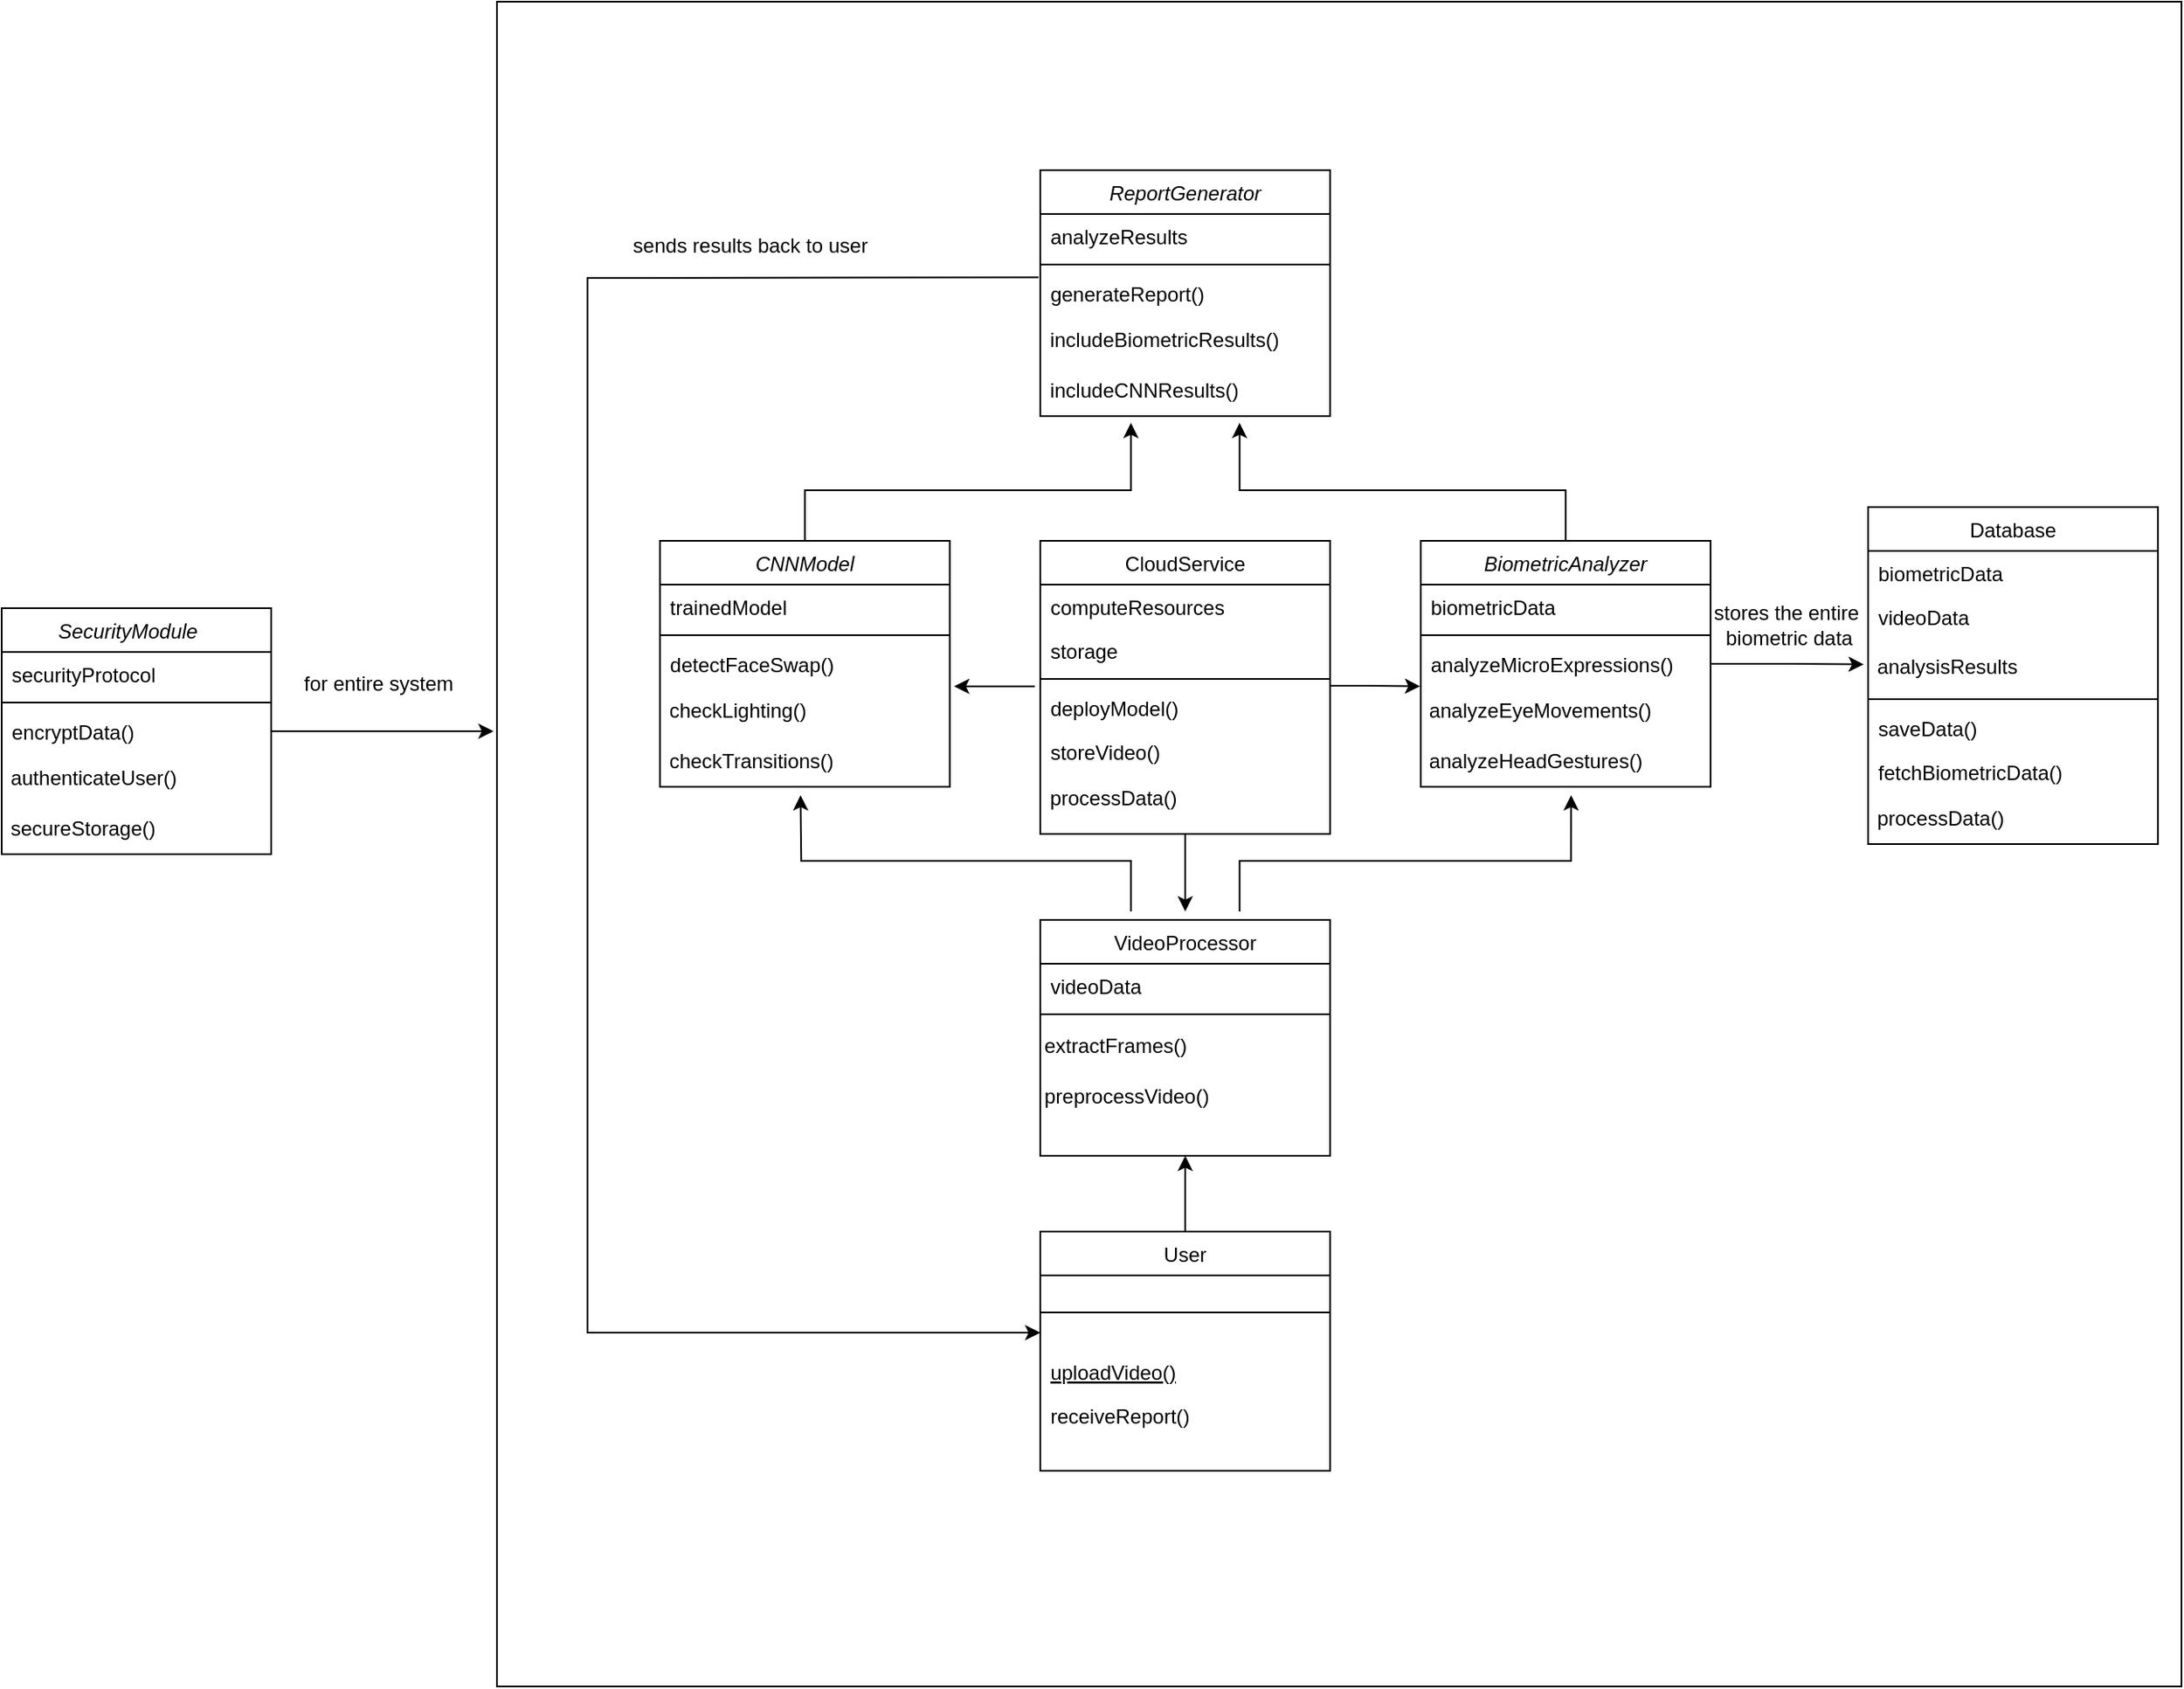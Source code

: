 <mxfile version="24.7.16">
  <diagram id="C5RBs43oDa-KdzZeNtuy" name="Page-1">
    <mxGraphModel dx="1562" dy="825" grid="1" gridSize="10" guides="1" tooltips="1" connect="1" arrows="1" fold="1" page="1" pageScale="1" pageWidth="827" pageHeight="1169" math="0" shadow="0">
      <root>
        <mxCell id="WIyWlLk6GJQsqaUBKTNV-0" />
        <mxCell id="WIyWlLk6GJQsqaUBKTNV-1" parent="WIyWlLk6GJQsqaUBKTNV-0" />
        <mxCell id="MHBm8kZctKeyKBgKqqyi-21" value="SecurityModule   " style="swimlane;fontStyle=2;align=center;verticalAlign=top;childLayout=stackLayout;horizontal=1;startSize=26;horizontalStack=0;resizeParent=1;resizeLast=0;collapsible=1;marginBottom=0;rounded=0;shadow=0;strokeWidth=1;" vertex="1" parent="WIyWlLk6GJQsqaUBKTNV-1">
          <mxGeometry x="120" y="700" width="160" height="146" as="geometry">
            <mxRectangle x="230" y="140" width="160" height="26" as="alternateBounds" />
          </mxGeometry>
        </mxCell>
        <mxCell id="MHBm8kZctKeyKBgKqqyi-22" value="securityProtocol" style="text;align=left;verticalAlign=top;spacingLeft=4;spacingRight=4;overflow=hidden;rotatable=0;points=[[0,0.5],[1,0.5]];portConstraint=eastwest;rounded=0;shadow=0;html=0;" vertex="1" parent="MHBm8kZctKeyKBgKqqyi-21">
          <mxGeometry y="26" width="160" height="26" as="geometry" />
        </mxCell>
        <mxCell id="MHBm8kZctKeyKBgKqqyi-23" value="" style="line;html=1;strokeWidth=1;align=left;verticalAlign=middle;spacingTop=-1;spacingLeft=3;spacingRight=3;rotatable=0;labelPosition=right;points=[];portConstraint=eastwest;" vertex="1" parent="MHBm8kZctKeyKBgKqqyi-21">
          <mxGeometry y="52" width="160" height="8" as="geometry" />
        </mxCell>
        <mxCell id="MHBm8kZctKeyKBgKqqyi-24" value="encryptData()" style="text;align=left;verticalAlign=top;spacingLeft=4;spacingRight=4;overflow=hidden;rotatable=0;points=[[0,0.5],[1,0.5]];portConstraint=eastwest;" vertex="1" parent="MHBm8kZctKeyKBgKqqyi-21">
          <mxGeometry y="60" width="160" height="26" as="geometry" />
        </mxCell>
        <mxCell id="MHBm8kZctKeyKBgKqqyi-25" value="&amp;nbsp;authenticateUser()" style="text;html=1;align=left;verticalAlign=middle;resizable=0;points=[];autosize=1;strokeColor=none;fillColor=none;" vertex="1" parent="MHBm8kZctKeyKBgKqqyi-21">
          <mxGeometry y="86" width="160" height="30" as="geometry" />
        </mxCell>
        <mxCell id="MHBm8kZctKeyKBgKqqyi-26" value="&amp;nbsp;secureStorage()" style="text;html=1;align=left;verticalAlign=middle;resizable=0;points=[];autosize=1;strokeColor=none;fillColor=none;" vertex="1" parent="MHBm8kZctKeyKBgKqqyi-21">
          <mxGeometry y="116" width="160" height="30" as="geometry" />
        </mxCell>
        <mxCell id="MHBm8kZctKeyKBgKqqyi-56" value="" style="group" vertex="1" connectable="0" parent="WIyWlLk6GJQsqaUBKTNV-1">
          <mxGeometry x="414" y="340" width="1000" height="1000" as="geometry" />
        </mxCell>
        <mxCell id="MHBm8kZctKeyKBgKqqyi-55" value="" style="whiteSpace=wrap;html=1;aspect=fixed;" vertex="1" parent="MHBm8kZctKeyKBgKqqyi-56">
          <mxGeometry width="1000" height="1000" as="geometry" />
        </mxCell>
        <mxCell id="MHBm8kZctKeyKBgKqqyi-38" value="" style="group" vertex="1" connectable="0" parent="MHBm8kZctKeyKBgKqqyi-56">
          <mxGeometry x="53.763" y="100" width="666.667" height="772" as="geometry" />
        </mxCell>
        <mxCell id="zkfFHV4jXpPFQw0GAbJ--0" value="CNNModel" style="swimlane;fontStyle=2;align=center;verticalAlign=top;childLayout=stackLayout;horizontal=1;startSize=26;horizontalStack=0;resizeParent=1;resizeLast=0;collapsible=1;marginBottom=0;rounded=0;shadow=0;strokeWidth=1;" parent="MHBm8kZctKeyKBgKqqyi-38" vertex="1">
          <mxGeometry x="43.011" y="220" width="172.043" height="146" as="geometry">
            <mxRectangle x="230" y="140" width="160" height="26" as="alternateBounds" />
          </mxGeometry>
        </mxCell>
        <mxCell id="zkfFHV4jXpPFQw0GAbJ--3" value="trainedModel" style="text;align=left;verticalAlign=top;spacingLeft=4;spacingRight=4;overflow=hidden;rotatable=0;points=[[0,0.5],[1,0.5]];portConstraint=eastwest;rounded=0;shadow=0;html=0;" parent="zkfFHV4jXpPFQw0GAbJ--0" vertex="1">
          <mxGeometry y="26" width="172.043" height="26" as="geometry" />
        </mxCell>
        <mxCell id="zkfFHV4jXpPFQw0GAbJ--4" value="" style="line;html=1;strokeWidth=1;align=left;verticalAlign=middle;spacingTop=-1;spacingLeft=3;spacingRight=3;rotatable=0;labelPosition=right;points=[];portConstraint=eastwest;" parent="zkfFHV4jXpPFQw0GAbJ--0" vertex="1">
          <mxGeometry y="52" width="172.043" height="8" as="geometry" />
        </mxCell>
        <mxCell id="zkfFHV4jXpPFQw0GAbJ--5" value="detectFaceSwap()&#xa;" style="text;align=left;verticalAlign=top;spacingLeft=4;spacingRight=4;overflow=hidden;rotatable=0;points=[[0,0.5],[1,0.5]];portConstraint=eastwest;" parent="zkfFHV4jXpPFQw0GAbJ--0" vertex="1">
          <mxGeometry y="60" width="172.043" height="26" as="geometry" />
        </mxCell>
        <mxCell id="MHBm8kZctKeyKBgKqqyi-5" value="&amp;nbsp;checkLighting()" style="text;html=1;align=left;verticalAlign=middle;resizable=0;points=[];autosize=1;strokeColor=none;fillColor=none;" vertex="1" parent="zkfFHV4jXpPFQw0GAbJ--0">
          <mxGeometry y="86" width="172.043" height="30" as="geometry" />
        </mxCell>
        <mxCell id="MHBm8kZctKeyKBgKqqyi-6" value="&amp;nbsp;checkTransitions()" style="text;html=1;align=left;verticalAlign=middle;resizable=0;points=[];autosize=1;strokeColor=none;fillColor=none;" vertex="1" parent="zkfFHV4jXpPFQw0GAbJ--0">
          <mxGeometry y="116" width="172.043" height="30" as="geometry" />
        </mxCell>
        <mxCell id="zkfFHV4jXpPFQw0GAbJ--6" value="User" style="swimlane;fontStyle=0;align=center;verticalAlign=top;childLayout=stackLayout;horizontal=1;startSize=26;horizontalStack=0;resizeParent=1;resizeLast=0;collapsible=1;marginBottom=0;rounded=0;shadow=0;strokeWidth=1;" parent="MHBm8kZctKeyKBgKqqyi-38" vertex="1">
          <mxGeometry x="268.817" y="630" width="172.043" height="142" as="geometry">
            <mxRectangle x="130" y="380" width="160" height="26" as="alternateBounds" />
          </mxGeometry>
        </mxCell>
        <mxCell id="zkfFHV4jXpPFQw0GAbJ--9" value="" style="line;html=1;strokeWidth=1;align=left;verticalAlign=middle;spacingTop=-1;spacingLeft=3;spacingRight=3;rotatable=0;labelPosition=right;points=[];portConstraint=eastwest;" parent="zkfFHV4jXpPFQw0GAbJ--6" vertex="1">
          <mxGeometry y="26" width="172.043" height="44" as="geometry" />
        </mxCell>
        <mxCell id="zkfFHV4jXpPFQw0GAbJ--10" value="uploadVideo()" style="text;align=left;verticalAlign=top;spacingLeft=4;spacingRight=4;overflow=hidden;rotatable=0;points=[[0,0.5],[1,0.5]];portConstraint=eastwest;fontStyle=4" parent="zkfFHV4jXpPFQw0GAbJ--6" vertex="1">
          <mxGeometry y="70" width="172.043" height="26" as="geometry" />
        </mxCell>
        <mxCell id="zkfFHV4jXpPFQw0GAbJ--11" value="receiveReport()" style="text;align=left;verticalAlign=top;spacingLeft=4;spacingRight=4;overflow=hidden;rotatable=0;points=[[0,0.5],[1,0.5]];portConstraint=eastwest;" parent="zkfFHV4jXpPFQw0GAbJ--6" vertex="1">
          <mxGeometry y="96" width="172.043" height="26" as="geometry" />
        </mxCell>
        <mxCell id="zkfFHV4jXpPFQw0GAbJ--13" value="VideoProcessor" style="swimlane;fontStyle=0;align=center;verticalAlign=top;childLayout=stackLayout;horizontal=1;startSize=26;horizontalStack=0;resizeParent=1;resizeLast=0;collapsible=1;marginBottom=0;rounded=0;shadow=0;strokeWidth=1;" parent="MHBm8kZctKeyKBgKqqyi-38" vertex="1">
          <mxGeometry x="268.817" y="445" width="172.043" height="140" as="geometry">
            <mxRectangle x="340" y="380" width="170" height="26" as="alternateBounds" />
          </mxGeometry>
        </mxCell>
        <mxCell id="zkfFHV4jXpPFQw0GAbJ--14" value="videoData" style="text;align=left;verticalAlign=top;spacingLeft=4;spacingRight=4;overflow=hidden;rotatable=0;points=[[0,0.5],[1,0.5]];portConstraint=eastwest;" parent="zkfFHV4jXpPFQw0GAbJ--13" vertex="1">
          <mxGeometry y="26" width="172.043" height="26" as="geometry" />
        </mxCell>
        <mxCell id="zkfFHV4jXpPFQw0GAbJ--15" value="" style="line;html=1;strokeWidth=1;align=left;verticalAlign=middle;spacingTop=-1;spacingLeft=3;spacingRight=3;rotatable=0;labelPosition=right;points=[];portConstraint=eastwest;" parent="zkfFHV4jXpPFQw0GAbJ--13" vertex="1">
          <mxGeometry y="52" width="172.043" height="8" as="geometry" />
        </mxCell>
        <mxCell id="MHBm8kZctKeyKBgKqqyi-3" value="extractFrames()" style="text;html=1;align=left;verticalAlign=middle;resizable=0;points=[];autosize=1;strokeColor=none;fillColor=none;" vertex="1" parent="zkfFHV4jXpPFQw0GAbJ--13">
          <mxGeometry y="60" width="172.043" height="30" as="geometry" />
        </mxCell>
        <mxCell id="MHBm8kZctKeyKBgKqqyi-4" value="preprocessVideo()" style="text;html=1;align=left;verticalAlign=middle;resizable=0;points=[];autosize=1;strokeColor=none;fillColor=none;" vertex="1" parent="zkfFHV4jXpPFQw0GAbJ--13">
          <mxGeometry y="90" width="172.043" height="30" as="geometry" />
        </mxCell>
        <mxCell id="zkfFHV4jXpPFQw0GAbJ--17" value="CloudService" style="swimlane;fontStyle=0;align=center;verticalAlign=top;childLayout=stackLayout;horizontal=1;startSize=26;horizontalStack=0;resizeParent=1;resizeLast=0;collapsible=1;marginBottom=0;rounded=0;shadow=0;strokeWidth=1;" parent="MHBm8kZctKeyKBgKqqyi-38" vertex="1">
          <mxGeometry x="268.817" y="220" width="172.043" height="174" as="geometry">
            <mxRectangle x="550" y="140" width="160" height="26" as="alternateBounds" />
          </mxGeometry>
        </mxCell>
        <mxCell id="zkfFHV4jXpPFQw0GAbJ--18" value="computeResources" style="text;align=left;verticalAlign=top;spacingLeft=4;spacingRight=4;overflow=hidden;rotatable=0;points=[[0,0.5],[1,0.5]];portConstraint=eastwest;" parent="zkfFHV4jXpPFQw0GAbJ--17" vertex="1">
          <mxGeometry y="26" width="172.043" height="26" as="geometry" />
        </mxCell>
        <mxCell id="zkfFHV4jXpPFQw0GAbJ--19" value="storage" style="text;align=left;verticalAlign=top;spacingLeft=4;spacingRight=4;overflow=hidden;rotatable=0;points=[[0,0.5],[1,0.5]];portConstraint=eastwest;rounded=0;shadow=0;html=0;" parent="zkfFHV4jXpPFQw0GAbJ--17" vertex="1">
          <mxGeometry y="52" width="172.043" height="26" as="geometry" />
        </mxCell>
        <mxCell id="zkfFHV4jXpPFQw0GAbJ--23" value="" style="line;html=1;strokeWidth=1;align=left;verticalAlign=middle;spacingTop=-1;spacingLeft=3;spacingRight=3;rotatable=0;labelPosition=right;points=[];portConstraint=eastwest;" parent="zkfFHV4jXpPFQw0GAbJ--17" vertex="1">
          <mxGeometry y="78" width="172.043" height="8" as="geometry" />
        </mxCell>
        <mxCell id="zkfFHV4jXpPFQw0GAbJ--24" value="deployModel()" style="text;align=left;verticalAlign=top;spacingLeft=4;spacingRight=4;overflow=hidden;rotatable=0;points=[[0,0.5],[1,0.5]];portConstraint=eastwest;" parent="zkfFHV4jXpPFQw0GAbJ--17" vertex="1">
          <mxGeometry y="86" width="172.043" height="26" as="geometry" />
        </mxCell>
        <mxCell id="zkfFHV4jXpPFQw0GAbJ--25" value="storeVideo()" style="text;align=left;verticalAlign=top;spacingLeft=4;spacingRight=4;overflow=hidden;rotatable=0;points=[[0,0.5],[1,0.5]];portConstraint=eastwest;" parent="zkfFHV4jXpPFQw0GAbJ--17" vertex="1">
          <mxGeometry y="112" width="172.043" height="26" as="geometry" />
        </mxCell>
        <mxCell id="MHBm8kZctKeyKBgKqqyi-20" value="&amp;nbsp;processData()" style="text;html=1;align=left;verticalAlign=middle;resizable=0;points=[];autosize=1;strokeColor=none;fillColor=none;" vertex="1" parent="zkfFHV4jXpPFQw0GAbJ--17">
          <mxGeometry y="138" width="172.043" height="30" as="geometry" />
        </mxCell>
        <mxCell id="MHBm8kZctKeyKBgKqqyi-7" value="BiometricAnalyzer" style="swimlane;fontStyle=2;align=center;verticalAlign=top;childLayout=stackLayout;horizontal=1;startSize=26;horizontalStack=0;resizeParent=1;resizeLast=0;collapsible=1;marginBottom=0;rounded=0;shadow=0;strokeWidth=1;" vertex="1" parent="MHBm8kZctKeyKBgKqqyi-38">
          <mxGeometry x="494.624" y="220" width="172.043" height="146" as="geometry">
            <mxRectangle x="230" y="140" width="160" height="26" as="alternateBounds" />
          </mxGeometry>
        </mxCell>
        <mxCell id="MHBm8kZctKeyKBgKqqyi-8" value="biometricData" style="text;align=left;verticalAlign=top;spacingLeft=4;spacingRight=4;overflow=hidden;rotatable=0;points=[[0,0.5],[1,0.5]];portConstraint=eastwest;rounded=0;shadow=0;html=0;" vertex="1" parent="MHBm8kZctKeyKBgKqqyi-7">
          <mxGeometry y="26" width="172.043" height="26" as="geometry" />
        </mxCell>
        <mxCell id="MHBm8kZctKeyKBgKqqyi-9" value="" style="line;html=1;strokeWidth=1;align=left;verticalAlign=middle;spacingTop=-1;spacingLeft=3;spacingRight=3;rotatable=0;labelPosition=right;points=[];portConstraint=eastwest;" vertex="1" parent="MHBm8kZctKeyKBgKqqyi-7">
          <mxGeometry y="52" width="172.043" height="8" as="geometry" />
        </mxCell>
        <mxCell id="MHBm8kZctKeyKBgKqqyi-10" value="analyzeMicroExpressions()" style="text;align=left;verticalAlign=top;spacingLeft=4;spacingRight=4;overflow=hidden;rotatable=0;points=[[0,0.5],[1,0.5]];portConstraint=eastwest;" vertex="1" parent="MHBm8kZctKeyKBgKqqyi-7">
          <mxGeometry y="60" width="172.043" height="26" as="geometry" />
        </mxCell>
        <mxCell id="MHBm8kZctKeyKBgKqqyi-11" value="&amp;nbsp;analyzeEyeMovements()" style="text;html=1;align=left;verticalAlign=middle;resizable=0;points=[];autosize=1;strokeColor=none;fillColor=none;" vertex="1" parent="MHBm8kZctKeyKBgKqqyi-7">
          <mxGeometry y="86" width="172.043" height="30" as="geometry" />
        </mxCell>
        <mxCell id="MHBm8kZctKeyKBgKqqyi-12" value="&amp;nbsp;analyzeHeadGestures()" style="text;html=1;align=left;verticalAlign=middle;resizable=0;points=[];autosize=1;strokeColor=none;fillColor=none;" vertex="1" parent="MHBm8kZctKeyKBgKqqyi-7">
          <mxGeometry y="116" width="172.043" height="30" as="geometry" />
        </mxCell>
        <mxCell id="MHBm8kZctKeyKBgKqqyi-13" value="ReportGenerator" style="swimlane;fontStyle=2;align=center;verticalAlign=top;childLayout=stackLayout;horizontal=1;startSize=26;horizontalStack=0;resizeParent=1;resizeLast=0;collapsible=1;marginBottom=0;rounded=0;shadow=0;strokeWidth=1;" vertex="1" parent="MHBm8kZctKeyKBgKqqyi-38">
          <mxGeometry x="268.817" width="172.043" height="146" as="geometry">
            <mxRectangle x="230" y="140" width="160" height="26" as="alternateBounds" />
          </mxGeometry>
        </mxCell>
        <mxCell id="MHBm8kZctKeyKBgKqqyi-14" value="analyzeResults" style="text;align=left;verticalAlign=top;spacingLeft=4;spacingRight=4;overflow=hidden;rotatable=0;points=[[0,0.5],[1,0.5]];portConstraint=eastwest;rounded=0;shadow=0;html=0;" vertex="1" parent="MHBm8kZctKeyKBgKqqyi-13">
          <mxGeometry y="26" width="172.043" height="26" as="geometry" />
        </mxCell>
        <mxCell id="MHBm8kZctKeyKBgKqqyi-15" value="" style="line;html=1;strokeWidth=1;align=left;verticalAlign=middle;spacingTop=-1;spacingLeft=3;spacingRight=3;rotatable=0;labelPosition=right;points=[];portConstraint=eastwest;" vertex="1" parent="MHBm8kZctKeyKBgKqqyi-13">
          <mxGeometry y="52" width="172.043" height="8" as="geometry" />
        </mxCell>
        <mxCell id="MHBm8kZctKeyKBgKqqyi-16" value="generateReport()" style="text;align=left;verticalAlign=top;spacingLeft=4;spacingRight=4;overflow=hidden;rotatable=0;points=[[0,0.5],[1,0.5]];portConstraint=eastwest;" vertex="1" parent="MHBm8kZctKeyKBgKqqyi-13">
          <mxGeometry y="60" width="172.043" height="26" as="geometry" />
        </mxCell>
        <mxCell id="MHBm8kZctKeyKBgKqqyi-17" value="&amp;nbsp;includeBiometricResults()" style="text;html=1;align=left;verticalAlign=middle;resizable=0;points=[];autosize=1;strokeColor=none;fillColor=none;" vertex="1" parent="MHBm8kZctKeyKBgKqqyi-13">
          <mxGeometry y="86" width="172.043" height="30" as="geometry" />
        </mxCell>
        <mxCell id="MHBm8kZctKeyKBgKqqyi-18" value="&amp;nbsp;includeCNNResults()" style="text;html=1;align=left;verticalAlign=middle;resizable=0;points=[];autosize=1;strokeColor=none;fillColor=none;" vertex="1" parent="MHBm8kZctKeyKBgKqqyi-13">
          <mxGeometry y="116" width="172.043" height="30" as="geometry" />
        </mxCell>
        <mxCell id="MHBm8kZctKeyKBgKqqyi-27" value="" style="endArrow=classic;html=1;rounded=0;exitX=0.5;exitY=0;exitDx=0;exitDy=0;entryX=0.5;entryY=1;entryDx=0;entryDy=0;" edge="1" parent="MHBm8kZctKeyKBgKqqyi-38" source="zkfFHV4jXpPFQw0GAbJ--6" target="zkfFHV4jXpPFQw0GAbJ--13">
          <mxGeometry width="50" height="50" relative="1" as="geometry">
            <mxPoint x="236.559" y="590" as="sourcePoint" />
            <mxPoint x="301.075" y="580" as="targetPoint" />
          </mxGeometry>
        </mxCell>
        <mxCell id="MHBm8kZctKeyKBgKqqyi-30" value="" style="endArrow=classic;html=1;rounded=0;entryX=0.485;entryY=1.167;entryDx=0;entryDy=0;entryPerimeter=0;" edge="1" parent="MHBm8kZctKeyKBgKqqyi-38" target="MHBm8kZctKeyKBgKqqyi-6">
          <mxGeometry width="50" height="50" relative="1" as="geometry">
            <mxPoint x="322.581" y="440" as="sourcePoint" />
            <mxPoint x="290.323" y="340" as="targetPoint" />
            <Array as="points">
              <mxPoint x="322.581" y="410" />
              <mxPoint x="126.882" y="410" />
            </Array>
          </mxGeometry>
        </mxCell>
        <mxCell id="MHBm8kZctKeyKBgKqqyi-31" value="" style="endArrow=classic;html=1;rounded=0;entryX=0.519;entryY=1.167;entryDx=0;entryDy=0;entryPerimeter=0;" edge="1" parent="MHBm8kZctKeyKBgKqqyi-38" target="MHBm8kZctKeyKBgKqqyi-12">
          <mxGeometry width="50" height="50" relative="1" as="geometry">
            <mxPoint x="387.097" y="440" as="sourcePoint" />
            <mxPoint x="462.366" y="380" as="targetPoint" />
            <Array as="points">
              <mxPoint x="387.097" y="410" />
              <mxPoint x="583.871" y="410" />
            </Array>
          </mxGeometry>
        </mxCell>
        <mxCell id="MHBm8kZctKeyKBgKqqyi-32" value="" style="endArrow=classic;html=1;rounded=0;exitX=0.5;exitY=0;exitDx=0;exitDy=0;" edge="1" parent="MHBm8kZctKeyKBgKqqyi-38" source="zkfFHV4jXpPFQw0GAbJ--0">
          <mxGeometry width="50" height="50" relative="1" as="geometry">
            <mxPoint x="236.559" y="190" as="sourcePoint" />
            <mxPoint x="322.581" y="150" as="targetPoint" />
            <Array as="points">
              <mxPoint x="129.032" y="190" />
              <mxPoint x="322.581" y="190" />
            </Array>
          </mxGeometry>
        </mxCell>
        <mxCell id="MHBm8kZctKeyKBgKqqyi-33" value="" style="endArrow=classic;html=1;rounded=0;exitX=0.5;exitY=0;exitDx=0;exitDy=0;" edge="1" parent="MHBm8kZctKeyKBgKqqyi-38" source="MHBm8kZctKeyKBgKqqyi-7">
          <mxGeometry width="50" height="50" relative="1" as="geometry">
            <mxPoint x="236.559" y="190" as="sourcePoint" />
            <mxPoint x="387.097" y="150" as="targetPoint" />
            <Array as="points">
              <mxPoint x="580.645" y="190" />
              <mxPoint x="387.097" y="190" />
            </Array>
          </mxGeometry>
        </mxCell>
        <mxCell id="MHBm8kZctKeyKBgKqqyi-34" value="" style="endArrow=classic;html=1;rounded=0;exitX=-0.006;exitY=0.141;exitDx=0;exitDy=0;exitPerimeter=0;" edge="1" parent="MHBm8kZctKeyKBgKqqyi-38" source="MHBm8kZctKeyKBgKqqyi-16">
          <mxGeometry width="50" height="50" relative="1" as="geometry">
            <mxPoint x="236.559" y="190" as="sourcePoint" />
            <mxPoint x="268.817" y="690" as="targetPoint" />
            <Array as="points">
              <mxPoint y="64" />
              <mxPoint y="690" />
            </Array>
          </mxGeometry>
        </mxCell>
        <mxCell id="MHBm8kZctKeyKBgKqqyi-35" value="" style="endArrow=classic;html=1;rounded=0;exitX=-0.019;exitY=0.013;exitDx=0;exitDy=0;exitPerimeter=0;entryX=1.015;entryY=1.013;entryDx=0;entryDy=0;entryPerimeter=0;" edge="1" parent="MHBm8kZctKeyKBgKqqyi-38" source="zkfFHV4jXpPFQw0GAbJ--24" target="zkfFHV4jXpPFQw0GAbJ--5">
          <mxGeometry width="50" height="50" relative="1" as="geometry">
            <mxPoint x="322.581" y="320" as="sourcePoint" />
            <mxPoint x="376.344" y="270" as="targetPoint" />
          </mxGeometry>
        </mxCell>
        <mxCell id="MHBm8kZctKeyKBgKqqyi-36" value="" style="endArrow=classic;html=1;rounded=0;entryX=-0.002;entryY=1.013;entryDx=0;entryDy=0;entryPerimeter=0;" edge="1" parent="MHBm8kZctKeyKBgKqqyi-38" target="MHBm8kZctKeyKBgKqqyi-10">
          <mxGeometry width="50" height="50" relative="1" as="geometry">
            <mxPoint x="440.86" y="306" as="sourcePoint" />
            <mxPoint x="376.344" y="270" as="targetPoint" />
            <Array as="points">
              <mxPoint x="462.366" y="306" />
            </Array>
          </mxGeometry>
        </mxCell>
        <mxCell id="MHBm8kZctKeyKBgKqqyi-37" value="" style="endArrow=classic;html=1;rounded=0;exitX=0.5;exitY=1;exitDx=0;exitDy=0;" edge="1" parent="MHBm8kZctKeyKBgKqqyi-38" source="zkfFHV4jXpPFQw0GAbJ--17">
          <mxGeometry width="50" height="50" relative="1" as="geometry">
            <mxPoint x="322.581" y="320" as="sourcePoint" />
            <mxPoint x="354.839" y="440" as="targetPoint" />
          </mxGeometry>
        </mxCell>
        <mxCell id="MHBm8kZctKeyKBgKqqyi-45" value="Database" style="swimlane;fontStyle=0;align=center;verticalAlign=top;childLayout=stackLayout;horizontal=1;startSize=26;horizontalStack=0;resizeParent=1;resizeLast=0;collapsible=1;marginBottom=0;rounded=0;shadow=0;strokeWidth=1;" vertex="1" parent="MHBm8kZctKeyKBgKqqyi-56">
          <mxGeometry x="814.002" y="300" width="172.043" height="200" as="geometry">
            <mxRectangle x="550" y="140" width="160" height="26" as="alternateBounds" />
          </mxGeometry>
        </mxCell>
        <mxCell id="MHBm8kZctKeyKBgKqqyi-46" value="biometricData" style="text;align=left;verticalAlign=top;spacingLeft=4;spacingRight=4;overflow=hidden;rotatable=0;points=[[0,0.5],[1,0.5]];portConstraint=eastwest;" vertex="1" parent="MHBm8kZctKeyKBgKqqyi-45">
          <mxGeometry y="26" width="172.043" height="26" as="geometry" />
        </mxCell>
        <mxCell id="MHBm8kZctKeyKBgKqqyi-47" value="videoData" style="text;align=left;verticalAlign=top;spacingLeft=4;spacingRight=4;overflow=hidden;rotatable=0;points=[[0,0.5],[1,0.5]];portConstraint=eastwest;rounded=0;shadow=0;html=0;" vertex="1" parent="MHBm8kZctKeyKBgKqqyi-45">
          <mxGeometry y="52" width="172.043" height="28" as="geometry" />
        </mxCell>
        <mxCell id="MHBm8kZctKeyKBgKqqyi-54" value="&amp;nbsp;analysisResults" style="text;html=1;align=left;verticalAlign=middle;resizable=0;points=[];autosize=1;strokeColor=none;fillColor=none;" vertex="1" parent="MHBm8kZctKeyKBgKqqyi-45">
          <mxGeometry y="80" width="172.043" height="30" as="geometry" />
        </mxCell>
        <mxCell id="MHBm8kZctKeyKBgKqqyi-48" value="" style="line;html=1;strokeWidth=1;align=left;verticalAlign=middle;spacingTop=-1;spacingLeft=3;spacingRight=3;rotatable=0;labelPosition=right;points=[];portConstraint=eastwest;" vertex="1" parent="MHBm8kZctKeyKBgKqqyi-45">
          <mxGeometry y="110" width="172.043" height="8" as="geometry" />
        </mxCell>
        <mxCell id="MHBm8kZctKeyKBgKqqyi-49" value="saveData()" style="text;align=left;verticalAlign=top;spacingLeft=4;spacingRight=4;overflow=hidden;rotatable=0;points=[[0,0.5],[1,0.5]];portConstraint=eastwest;" vertex="1" parent="MHBm8kZctKeyKBgKqqyi-45">
          <mxGeometry y="118" width="172.043" height="26" as="geometry" />
        </mxCell>
        <mxCell id="MHBm8kZctKeyKBgKqqyi-50" value="fetchBiometricData()" style="text;align=left;verticalAlign=top;spacingLeft=4;spacingRight=4;overflow=hidden;rotatable=0;points=[[0,0.5],[1,0.5]];portConstraint=eastwest;" vertex="1" parent="MHBm8kZctKeyKBgKqqyi-45">
          <mxGeometry y="144" width="172.043" height="26" as="geometry" />
        </mxCell>
        <mxCell id="MHBm8kZctKeyKBgKqqyi-51" value="&amp;nbsp;processData()" style="text;html=1;align=left;verticalAlign=middle;resizable=0;points=[];autosize=1;strokeColor=none;fillColor=none;" vertex="1" parent="MHBm8kZctKeyKBgKqqyi-45">
          <mxGeometry y="170" width="172.043" height="30" as="geometry" />
        </mxCell>
        <mxCell id="MHBm8kZctKeyKBgKqqyi-53" style="edgeStyle=orthogonalEdgeStyle;rounded=0;orthogonalLoop=1;jettySize=auto;html=1;exitX=1;exitY=0.5;exitDx=0;exitDy=0;entryX=-0.015;entryY=0.444;entryDx=0;entryDy=0;entryPerimeter=0;" edge="1" parent="MHBm8kZctKeyKBgKqqyi-56" source="MHBm8kZctKeyKBgKqqyi-10" target="MHBm8kZctKeyKBgKqqyi-54">
          <mxGeometry relative="1" as="geometry">
            <mxPoint x="795.699" y="393" as="targetPoint" />
          </mxGeometry>
        </mxCell>
        <mxCell id="MHBm8kZctKeyKBgKqqyi-59" value="sends results back to user" style="text;html=1;align=center;verticalAlign=middle;resizable=0;points=[];autosize=1;strokeColor=none;fillColor=none;" vertex="1" parent="MHBm8kZctKeyKBgKqqyi-56">
          <mxGeometry x="69.892" y="130" width="160" height="30" as="geometry" />
        </mxCell>
        <mxCell id="MHBm8kZctKeyKBgKqqyi-60" value="stores the entire&lt;div&gt;&amp;nbsp;biometric data&lt;/div&gt;" style="text;html=1;align=center;verticalAlign=middle;resizable=0;points=[];autosize=1;strokeColor=none;fillColor=none;" vertex="1" parent="MHBm8kZctKeyKBgKqqyi-56">
          <mxGeometry x="710" y="350" width="110" height="40" as="geometry" />
        </mxCell>
        <mxCell id="MHBm8kZctKeyKBgKqqyi-57" value="" style="endArrow=classic;html=1;rounded=0;exitX=1;exitY=0.5;exitDx=0;exitDy=0;" edge="1" parent="WIyWlLk6GJQsqaUBKTNV-1" source="MHBm8kZctKeyKBgKqqyi-24">
          <mxGeometry width="50" height="50" relative="1" as="geometry">
            <mxPoint x="480" y="350" as="sourcePoint" />
            <mxPoint x="412" y="773" as="targetPoint" />
            <Array as="points" />
          </mxGeometry>
        </mxCell>
        <mxCell id="MHBm8kZctKeyKBgKqqyi-58" value="&amp;nbsp; for entire system" style="text;html=1;align=center;verticalAlign=middle;resizable=0;points=[];autosize=1;strokeColor=none;fillColor=none;" vertex="1" parent="WIyWlLk6GJQsqaUBKTNV-1">
          <mxGeometry x="280" y="730" width="120" height="30" as="geometry" />
        </mxCell>
      </root>
    </mxGraphModel>
  </diagram>
</mxfile>
